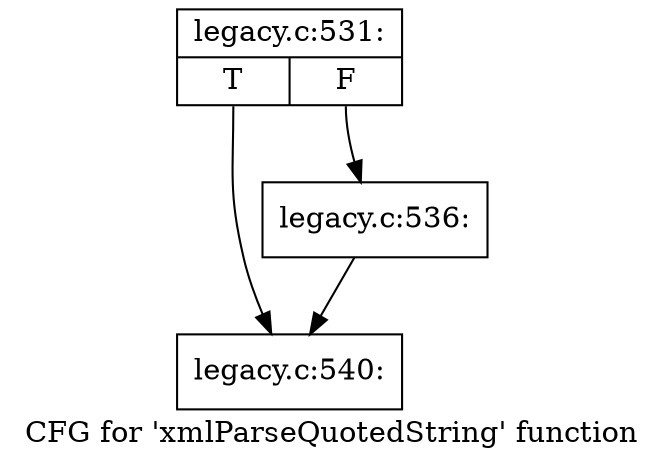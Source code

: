 digraph "CFG for 'xmlParseQuotedString' function" {
	label="CFG for 'xmlParseQuotedString' function";

	Node0x49279d0 [shape=record,label="{legacy.c:531:|{<s0>T|<s1>F}}"];
	Node0x49279d0:s0 -> Node0x4927800;
	Node0x49279d0:s1 -> Node0x4927bc0;
	Node0x4927bc0 [shape=record,label="{legacy.c:536:}"];
	Node0x4927bc0 -> Node0x4927800;
	Node0x4927800 [shape=record,label="{legacy.c:540:}"];
}
